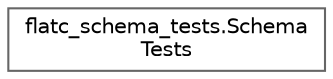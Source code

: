 digraph "Graphical Class Hierarchy"
{
 // LATEX_PDF_SIZE
  bgcolor="transparent";
  edge [fontname=Helvetica,fontsize=10,labelfontname=Helvetica,labelfontsize=10];
  node [fontname=Helvetica,fontsize=10,shape=box,height=0.2,width=0.4];
  rankdir="LR";
  Node0 [id="Node000000",label="flatc_schema_tests.Schema\lTests",height=0.2,width=0.4,color="grey40", fillcolor="white", style="filled",URL="$classflatc__schema__tests_1_1SchemaTests.html",tooltip=" "];
}
